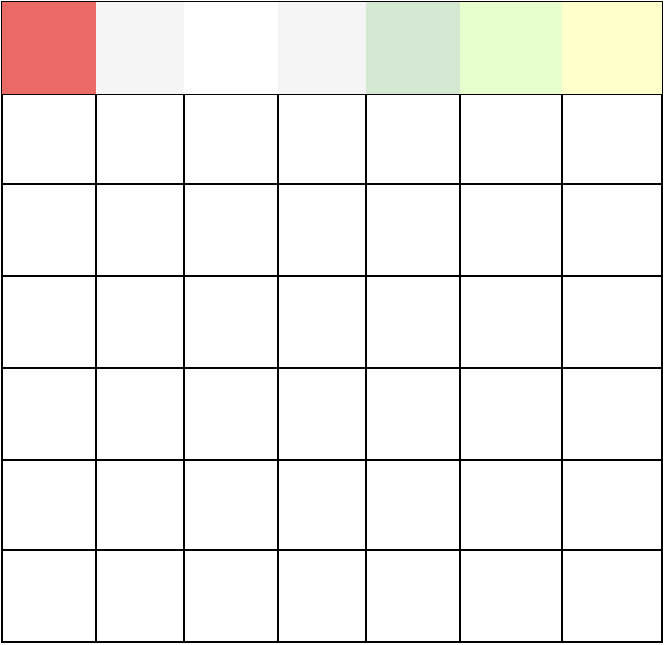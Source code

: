 <mxfile version="14.6.13" type="github">
  <diagram id="S1HCA3p1xup6eBR9u95i" name="Page-1">
    <mxGraphModel dx="1422" dy="802" grid="1" gridSize="10" guides="1" tooltips="1" connect="1" arrows="1" fold="1" page="1" pageScale="1" pageWidth="3300" pageHeight="4681" math="0" shadow="0">
      <root>
        <mxCell id="0" />
        <mxCell id="1" parent="0" />
        <mxCell id="M6Pffl5P6jO25ANAhp50-1" value="" style="shape=table;html=1;whiteSpace=wrap;startSize=0;container=1;collapsible=0;childLayout=tableLayout;" vertex="1" parent="1">
          <mxGeometry x="510" y="270" width="330" height="320" as="geometry" />
        </mxCell>
        <mxCell id="M6Pffl5P6jO25ANAhp50-2" value="" style="shape=partialRectangle;html=1;whiteSpace=wrap;collapsible=0;dropTarget=0;pointerEvents=0;fillColor=none;top=0;left=0;bottom=0;right=0;points=[[0,0.5],[1,0.5]];portConstraint=eastwest;" vertex="1" parent="M6Pffl5P6jO25ANAhp50-1">
          <mxGeometry width="330" height="46" as="geometry" />
        </mxCell>
        <mxCell id="M6Pffl5P6jO25ANAhp50-3" value="" style="shape=partialRectangle;html=1;whiteSpace=wrap;connectable=0;overflow=hidden;top=0;left=0;bottom=0;right=0;strokeColor=#b85450;fillColor=#EA6B66;" vertex="1" parent="M6Pffl5P6jO25ANAhp50-2">
          <mxGeometry width="47" height="46" as="geometry" />
        </mxCell>
        <mxCell id="M6Pffl5P6jO25ANAhp50-4" value="" style="shape=partialRectangle;html=1;whiteSpace=wrap;connectable=0;overflow=hidden;fillColor=#f5f5f5;top=0;left=0;bottom=0;right=0;strokeColor=#666666;fontColor=#333333;" vertex="1" parent="M6Pffl5P6jO25ANAhp50-2">
          <mxGeometry x="47" width="44" height="46" as="geometry" />
        </mxCell>
        <mxCell id="M6Pffl5P6jO25ANAhp50-5" value="" style="shape=partialRectangle;html=1;whiteSpace=wrap;connectable=0;overflow=hidden;top=0;left=0;bottom=0;right=0;" vertex="1" parent="M6Pffl5P6jO25ANAhp50-2">
          <mxGeometry x="91" width="47" height="46" as="geometry" />
        </mxCell>
        <mxCell id="M6Pffl5P6jO25ANAhp50-6" value="" style="shape=partialRectangle;html=1;whiteSpace=wrap;connectable=0;overflow=hidden;top=0;left=0;bottom=0;right=0;fillColor=#f5f5f5;strokeColor=#666666;fontColor=#333333;" vertex="1" parent="M6Pffl5P6jO25ANAhp50-2">
          <mxGeometry x="138" width="44" height="46" as="geometry" />
        </mxCell>
        <mxCell id="M6Pffl5P6jO25ANAhp50-7" value="" style="shape=partialRectangle;html=1;whiteSpace=wrap;connectable=0;overflow=hidden;top=0;left=0;bottom=0;right=0;strokeColor=#d6b656;fillColor=#D5E8D4;" vertex="1" parent="M6Pffl5P6jO25ANAhp50-2">
          <mxGeometry x="182" width="47" height="46" as="geometry" />
        </mxCell>
        <mxCell id="M6Pffl5P6jO25ANAhp50-8" value="" style="shape=partialRectangle;html=1;whiteSpace=wrap;connectable=0;overflow=hidden;top=0;left=0;bottom=0;right=0;strokeColor=#FFE6CC;fillColor=#E6FFCC;" vertex="1" parent="M6Pffl5P6jO25ANAhp50-2">
          <mxGeometry x="229" width="51" height="46" as="geometry" />
        </mxCell>
        <mxCell id="M6Pffl5P6jO25ANAhp50-9" value="" style="shape=partialRectangle;html=1;whiteSpace=wrap;connectable=0;overflow=hidden;top=0;left=0;bottom=0;right=0;strokeColor=#FFFFCC;fillColor=#FFFFCC;" vertex="1" parent="M6Pffl5P6jO25ANAhp50-2">
          <mxGeometry x="280" width="50" height="46" as="geometry" />
        </mxCell>
        <mxCell id="M6Pffl5P6jO25ANAhp50-10" value="" style="shape=partialRectangle;html=1;whiteSpace=wrap;collapsible=0;dropTarget=0;pointerEvents=0;fillColor=none;top=0;left=0;bottom=0;right=0;points=[[0,0.5],[1,0.5]];portConstraint=eastwest;" vertex="1" parent="M6Pffl5P6jO25ANAhp50-1">
          <mxGeometry y="46" width="330" height="45" as="geometry" />
        </mxCell>
        <mxCell id="M6Pffl5P6jO25ANAhp50-11" value="" style="shape=partialRectangle;html=1;whiteSpace=wrap;connectable=0;overflow=hidden;fillColor=none;top=0;left=0;bottom=0;right=0;" vertex="1" parent="M6Pffl5P6jO25ANAhp50-10">
          <mxGeometry width="47" height="45" as="geometry" />
        </mxCell>
        <mxCell id="M6Pffl5P6jO25ANAhp50-12" value="" style="shape=partialRectangle;html=1;whiteSpace=wrap;connectable=0;overflow=hidden;fillColor=none;top=0;left=0;bottom=0;right=0;" vertex="1" parent="M6Pffl5P6jO25ANAhp50-10">
          <mxGeometry x="47" width="44" height="45" as="geometry" />
        </mxCell>
        <mxCell id="M6Pffl5P6jO25ANAhp50-13" value="" style="shape=partialRectangle;html=1;whiteSpace=wrap;connectable=0;overflow=hidden;fillColor=none;top=0;left=0;bottom=0;right=0;" vertex="1" parent="M6Pffl5P6jO25ANAhp50-10">
          <mxGeometry x="91" width="47" height="45" as="geometry" />
        </mxCell>
        <mxCell id="M6Pffl5P6jO25ANAhp50-14" value="" style="shape=partialRectangle;html=1;whiteSpace=wrap;connectable=0;overflow=hidden;fillColor=none;top=0;left=0;bottom=0;right=0;" vertex="1" parent="M6Pffl5P6jO25ANAhp50-10">
          <mxGeometry x="138" width="44" height="45" as="geometry" />
        </mxCell>
        <mxCell id="M6Pffl5P6jO25ANAhp50-15" value="" style="shape=partialRectangle;html=1;whiteSpace=wrap;connectable=0;overflow=hidden;fillColor=none;top=0;left=0;bottom=0;right=0;" vertex="1" parent="M6Pffl5P6jO25ANAhp50-10">
          <mxGeometry x="182" width="47" height="45" as="geometry" />
        </mxCell>
        <mxCell id="M6Pffl5P6jO25ANAhp50-16" value="" style="shape=partialRectangle;html=1;whiteSpace=wrap;connectable=0;overflow=hidden;fillColor=none;top=0;left=0;bottom=0;right=0;" vertex="1" parent="M6Pffl5P6jO25ANAhp50-10">
          <mxGeometry x="229" width="51" height="45" as="geometry" />
        </mxCell>
        <mxCell id="M6Pffl5P6jO25ANAhp50-17" value="" style="shape=partialRectangle;html=1;whiteSpace=wrap;connectable=0;overflow=hidden;fillColor=none;top=0;left=0;bottom=0;right=0;" vertex="1" parent="M6Pffl5P6jO25ANAhp50-10">
          <mxGeometry x="280" width="50" height="45" as="geometry" />
        </mxCell>
        <mxCell id="M6Pffl5P6jO25ANAhp50-18" value="" style="shape=partialRectangle;html=1;whiteSpace=wrap;collapsible=0;dropTarget=0;pointerEvents=0;fillColor=none;top=0;left=0;bottom=0;right=0;points=[[0,0.5],[1,0.5]];portConstraint=eastwest;" vertex="1" parent="M6Pffl5P6jO25ANAhp50-1">
          <mxGeometry y="91" width="330" height="46" as="geometry" />
        </mxCell>
        <mxCell id="M6Pffl5P6jO25ANAhp50-19" value="" style="shape=partialRectangle;html=1;whiteSpace=wrap;connectable=0;overflow=hidden;fillColor=none;top=0;left=0;bottom=0;right=0;" vertex="1" parent="M6Pffl5P6jO25ANAhp50-18">
          <mxGeometry width="47" height="46" as="geometry" />
        </mxCell>
        <mxCell id="M6Pffl5P6jO25ANAhp50-20" value="" style="shape=partialRectangle;html=1;whiteSpace=wrap;connectable=0;overflow=hidden;fillColor=none;top=0;left=0;bottom=0;right=0;" vertex="1" parent="M6Pffl5P6jO25ANAhp50-18">
          <mxGeometry x="47" width="44" height="46" as="geometry" />
        </mxCell>
        <mxCell id="M6Pffl5P6jO25ANAhp50-21" value="" style="shape=partialRectangle;html=1;whiteSpace=wrap;connectable=0;overflow=hidden;fillColor=none;top=0;left=0;bottom=0;right=0;" vertex="1" parent="M6Pffl5P6jO25ANAhp50-18">
          <mxGeometry x="91" width="47" height="46" as="geometry" />
        </mxCell>
        <mxCell id="M6Pffl5P6jO25ANAhp50-22" value="" style="shape=partialRectangle;html=1;whiteSpace=wrap;connectable=0;overflow=hidden;fillColor=none;top=0;left=0;bottom=0;right=0;" vertex="1" parent="M6Pffl5P6jO25ANAhp50-18">
          <mxGeometry x="138" width="44" height="46" as="geometry" />
        </mxCell>
        <mxCell id="M6Pffl5P6jO25ANAhp50-23" value="" style="shape=partialRectangle;html=1;whiteSpace=wrap;connectable=0;overflow=hidden;fillColor=none;top=0;left=0;bottom=0;right=0;" vertex="1" parent="M6Pffl5P6jO25ANAhp50-18">
          <mxGeometry x="182" width="47" height="46" as="geometry" />
        </mxCell>
        <mxCell id="M6Pffl5P6jO25ANAhp50-24" value="" style="shape=partialRectangle;html=1;whiteSpace=wrap;connectable=0;overflow=hidden;fillColor=none;top=0;left=0;bottom=0;right=0;" vertex="1" parent="M6Pffl5P6jO25ANAhp50-18">
          <mxGeometry x="229" width="51" height="46" as="geometry" />
        </mxCell>
        <mxCell id="M6Pffl5P6jO25ANAhp50-25" value="" style="shape=partialRectangle;html=1;whiteSpace=wrap;connectable=0;overflow=hidden;fillColor=none;top=0;left=0;bottom=0;right=0;" vertex="1" parent="M6Pffl5P6jO25ANAhp50-18">
          <mxGeometry x="280" width="50" height="46" as="geometry" />
        </mxCell>
        <mxCell id="M6Pffl5P6jO25ANAhp50-26" value="" style="shape=partialRectangle;html=1;whiteSpace=wrap;collapsible=0;dropTarget=0;pointerEvents=0;fillColor=none;top=0;left=0;bottom=0;right=0;points=[[0,0.5],[1,0.5]];portConstraint=eastwest;" vertex="1" parent="M6Pffl5P6jO25ANAhp50-1">
          <mxGeometry y="137" width="330" height="46" as="geometry" />
        </mxCell>
        <mxCell id="M6Pffl5P6jO25ANAhp50-27" value="" style="shape=partialRectangle;html=1;whiteSpace=wrap;connectable=0;overflow=hidden;fillColor=none;top=0;left=0;bottom=0;right=0;" vertex="1" parent="M6Pffl5P6jO25ANAhp50-26">
          <mxGeometry width="47" height="46" as="geometry" />
        </mxCell>
        <mxCell id="M6Pffl5P6jO25ANAhp50-28" value="" style="shape=partialRectangle;html=1;whiteSpace=wrap;connectable=0;overflow=hidden;fillColor=none;top=0;left=0;bottom=0;right=0;" vertex="1" parent="M6Pffl5P6jO25ANAhp50-26">
          <mxGeometry x="47" width="44" height="46" as="geometry" />
        </mxCell>
        <mxCell id="M6Pffl5P6jO25ANAhp50-29" value="" style="shape=partialRectangle;html=1;whiteSpace=wrap;connectable=0;overflow=hidden;fillColor=none;top=0;left=0;bottom=0;right=0;" vertex="1" parent="M6Pffl5P6jO25ANAhp50-26">
          <mxGeometry x="91" width="47" height="46" as="geometry" />
        </mxCell>
        <mxCell id="M6Pffl5P6jO25ANAhp50-30" value="" style="shape=partialRectangle;html=1;whiteSpace=wrap;connectable=0;overflow=hidden;fillColor=none;top=0;left=0;bottom=0;right=0;" vertex="1" parent="M6Pffl5P6jO25ANAhp50-26">
          <mxGeometry x="138" width="44" height="46" as="geometry" />
        </mxCell>
        <mxCell id="M6Pffl5P6jO25ANAhp50-31" value="" style="shape=partialRectangle;html=1;whiteSpace=wrap;connectable=0;overflow=hidden;fillColor=none;top=0;left=0;bottom=0;right=0;" vertex="1" parent="M6Pffl5P6jO25ANAhp50-26">
          <mxGeometry x="182" width="47" height="46" as="geometry" />
        </mxCell>
        <mxCell id="M6Pffl5P6jO25ANAhp50-32" value="" style="shape=partialRectangle;html=1;whiteSpace=wrap;connectable=0;overflow=hidden;fillColor=none;top=0;left=0;bottom=0;right=0;" vertex="1" parent="M6Pffl5P6jO25ANAhp50-26">
          <mxGeometry x="229" width="51" height="46" as="geometry" />
        </mxCell>
        <mxCell id="M6Pffl5P6jO25ANAhp50-33" value="" style="shape=partialRectangle;html=1;whiteSpace=wrap;connectable=0;overflow=hidden;fillColor=none;top=0;left=0;bottom=0;right=0;" vertex="1" parent="M6Pffl5P6jO25ANAhp50-26">
          <mxGeometry x="280" width="50" height="46" as="geometry" />
        </mxCell>
        <mxCell id="M6Pffl5P6jO25ANAhp50-34" value="" style="shape=partialRectangle;html=1;whiteSpace=wrap;collapsible=0;dropTarget=0;pointerEvents=0;fillColor=none;top=0;left=0;bottom=0;right=0;points=[[0,0.5],[1,0.5]];portConstraint=eastwest;" vertex="1" parent="M6Pffl5P6jO25ANAhp50-1">
          <mxGeometry y="183" width="330" height="46" as="geometry" />
        </mxCell>
        <mxCell id="M6Pffl5P6jO25ANAhp50-35" value="" style="shape=partialRectangle;html=1;whiteSpace=wrap;connectable=0;overflow=hidden;fillColor=none;top=0;left=0;bottom=0;right=0;" vertex="1" parent="M6Pffl5P6jO25ANAhp50-34">
          <mxGeometry width="47" height="46" as="geometry" />
        </mxCell>
        <mxCell id="M6Pffl5P6jO25ANAhp50-36" value="" style="shape=partialRectangle;html=1;whiteSpace=wrap;connectable=0;overflow=hidden;fillColor=none;top=0;left=0;bottom=0;right=0;" vertex="1" parent="M6Pffl5P6jO25ANAhp50-34">
          <mxGeometry x="47" width="44" height="46" as="geometry" />
        </mxCell>
        <mxCell id="M6Pffl5P6jO25ANAhp50-37" value="" style="shape=partialRectangle;html=1;whiteSpace=wrap;connectable=0;overflow=hidden;fillColor=none;top=0;left=0;bottom=0;right=0;" vertex="1" parent="M6Pffl5P6jO25ANAhp50-34">
          <mxGeometry x="91" width="47" height="46" as="geometry" />
        </mxCell>
        <mxCell id="M6Pffl5P6jO25ANAhp50-38" value="" style="shape=partialRectangle;html=1;whiteSpace=wrap;connectable=0;overflow=hidden;fillColor=none;top=0;left=0;bottom=0;right=0;" vertex="1" parent="M6Pffl5P6jO25ANAhp50-34">
          <mxGeometry x="138" width="44" height="46" as="geometry" />
        </mxCell>
        <mxCell id="M6Pffl5P6jO25ANAhp50-39" value="" style="shape=partialRectangle;html=1;whiteSpace=wrap;connectable=0;overflow=hidden;fillColor=none;top=0;left=0;bottom=0;right=0;" vertex="1" parent="M6Pffl5P6jO25ANAhp50-34">
          <mxGeometry x="182" width="47" height="46" as="geometry" />
        </mxCell>
        <mxCell id="M6Pffl5P6jO25ANAhp50-40" value="" style="shape=partialRectangle;html=1;whiteSpace=wrap;connectable=0;overflow=hidden;fillColor=none;top=0;left=0;bottom=0;right=0;" vertex="1" parent="M6Pffl5P6jO25ANAhp50-34">
          <mxGeometry x="229" width="51" height="46" as="geometry" />
        </mxCell>
        <mxCell id="M6Pffl5P6jO25ANAhp50-41" value="" style="shape=partialRectangle;html=1;whiteSpace=wrap;connectable=0;overflow=hidden;fillColor=none;top=0;left=0;bottom=0;right=0;" vertex="1" parent="M6Pffl5P6jO25ANAhp50-34">
          <mxGeometry x="280" width="50" height="46" as="geometry" />
        </mxCell>
        <mxCell id="M6Pffl5P6jO25ANAhp50-42" value="" style="shape=partialRectangle;html=1;whiteSpace=wrap;collapsible=0;dropTarget=0;pointerEvents=0;fillColor=none;top=0;left=0;bottom=0;right=0;points=[[0,0.5],[1,0.5]];portConstraint=eastwest;" vertex="1" parent="M6Pffl5P6jO25ANAhp50-1">
          <mxGeometry y="229" width="330" height="45" as="geometry" />
        </mxCell>
        <mxCell id="M6Pffl5P6jO25ANAhp50-43" value="" style="shape=partialRectangle;html=1;whiteSpace=wrap;connectable=0;overflow=hidden;fillColor=none;top=0;left=0;bottom=0;right=0;" vertex="1" parent="M6Pffl5P6jO25ANAhp50-42">
          <mxGeometry width="47" height="45" as="geometry" />
        </mxCell>
        <mxCell id="M6Pffl5P6jO25ANAhp50-44" value="" style="shape=partialRectangle;html=1;whiteSpace=wrap;connectable=0;overflow=hidden;fillColor=none;top=0;left=0;bottom=0;right=0;" vertex="1" parent="M6Pffl5P6jO25ANAhp50-42">
          <mxGeometry x="47" width="44" height="45" as="geometry" />
        </mxCell>
        <mxCell id="M6Pffl5P6jO25ANAhp50-45" value="" style="shape=partialRectangle;html=1;whiteSpace=wrap;connectable=0;overflow=hidden;fillColor=none;top=0;left=0;bottom=0;right=0;" vertex="1" parent="M6Pffl5P6jO25ANAhp50-42">
          <mxGeometry x="91" width="47" height="45" as="geometry" />
        </mxCell>
        <mxCell id="M6Pffl5P6jO25ANAhp50-46" value="" style="shape=partialRectangle;html=1;whiteSpace=wrap;connectable=0;overflow=hidden;fillColor=none;top=0;left=0;bottom=0;right=0;" vertex="1" parent="M6Pffl5P6jO25ANAhp50-42">
          <mxGeometry x="138" width="44" height="45" as="geometry" />
        </mxCell>
        <mxCell id="M6Pffl5P6jO25ANAhp50-47" value="" style="shape=partialRectangle;html=1;whiteSpace=wrap;connectable=0;overflow=hidden;fillColor=none;top=0;left=0;bottom=0;right=0;" vertex="1" parent="M6Pffl5P6jO25ANAhp50-42">
          <mxGeometry x="182" width="47" height="45" as="geometry" />
        </mxCell>
        <mxCell id="M6Pffl5P6jO25ANAhp50-48" value="" style="shape=partialRectangle;html=1;whiteSpace=wrap;connectable=0;overflow=hidden;fillColor=none;top=0;left=0;bottom=0;right=0;" vertex="1" parent="M6Pffl5P6jO25ANAhp50-42">
          <mxGeometry x="229" width="51" height="45" as="geometry" />
        </mxCell>
        <mxCell id="M6Pffl5P6jO25ANAhp50-49" value="" style="shape=partialRectangle;html=1;whiteSpace=wrap;connectable=0;overflow=hidden;fillColor=none;top=0;left=0;bottom=0;right=0;" vertex="1" parent="M6Pffl5P6jO25ANAhp50-42">
          <mxGeometry x="280" width="50" height="45" as="geometry" />
        </mxCell>
        <mxCell id="M6Pffl5P6jO25ANAhp50-50" value="" style="shape=partialRectangle;html=1;whiteSpace=wrap;collapsible=0;dropTarget=0;pointerEvents=0;fillColor=none;top=0;left=0;bottom=0;right=0;points=[[0,0.5],[1,0.5]];portConstraint=eastwest;" vertex="1" parent="M6Pffl5P6jO25ANAhp50-1">
          <mxGeometry y="274" width="330" height="46" as="geometry" />
        </mxCell>
        <mxCell id="M6Pffl5P6jO25ANAhp50-51" value="" style="shape=partialRectangle;html=1;whiteSpace=wrap;connectable=0;overflow=hidden;fillColor=none;top=0;left=0;bottom=0;right=0;" vertex="1" parent="M6Pffl5P6jO25ANAhp50-50">
          <mxGeometry width="47" height="46" as="geometry" />
        </mxCell>
        <mxCell id="M6Pffl5P6jO25ANAhp50-52" value="" style="shape=partialRectangle;html=1;whiteSpace=wrap;connectable=0;overflow=hidden;fillColor=none;top=0;left=0;bottom=0;right=0;" vertex="1" parent="M6Pffl5P6jO25ANAhp50-50">
          <mxGeometry x="47" width="44" height="46" as="geometry" />
        </mxCell>
        <mxCell id="M6Pffl5P6jO25ANAhp50-53" value="" style="shape=partialRectangle;html=1;whiteSpace=wrap;connectable=0;overflow=hidden;fillColor=none;top=0;left=0;bottom=0;right=0;" vertex="1" parent="M6Pffl5P6jO25ANAhp50-50">
          <mxGeometry x="91" width="47" height="46" as="geometry" />
        </mxCell>
        <mxCell id="M6Pffl5P6jO25ANAhp50-54" value="" style="shape=partialRectangle;html=1;whiteSpace=wrap;connectable=0;overflow=hidden;fillColor=none;top=0;left=0;bottom=0;right=0;" vertex="1" parent="M6Pffl5P6jO25ANAhp50-50">
          <mxGeometry x="138" width="44" height="46" as="geometry" />
        </mxCell>
        <mxCell id="M6Pffl5P6jO25ANAhp50-55" value="" style="shape=partialRectangle;html=1;whiteSpace=wrap;connectable=0;overflow=hidden;fillColor=none;top=0;left=0;bottom=0;right=0;" vertex="1" parent="M6Pffl5P6jO25ANAhp50-50">
          <mxGeometry x="182" width="47" height="46" as="geometry" />
        </mxCell>
        <mxCell id="M6Pffl5P6jO25ANAhp50-56" value="" style="shape=partialRectangle;html=1;whiteSpace=wrap;connectable=0;overflow=hidden;fillColor=none;top=0;left=0;bottom=0;right=0;" vertex="1" parent="M6Pffl5P6jO25ANAhp50-50">
          <mxGeometry x="229" width="51" height="46" as="geometry" />
        </mxCell>
        <mxCell id="M6Pffl5P6jO25ANAhp50-57" value="" style="shape=partialRectangle;html=1;whiteSpace=wrap;connectable=0;overflow=hidden;fillColor=none;top=0;left=0;bottom=0;right=0;" vertex="1" parent="M6Pffl5P6jO25ANAhp50-50">
          <mxGeometry x="280" width="50" height="46" as="geometry" />
        </mxCell>
      </root>
    </mxGraphModel>
  </diagram>
</mxfile>
